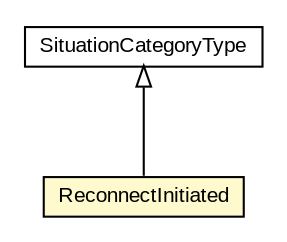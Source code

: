 #!/usr/local/bin/dot
#
# Class diagram 
# Generated by UMLGraph version R5_6-24-gf6e263 (http://www.umlgraph.org/)
#

digraph G {
	edge [fontname="arial",fontsize=10,labelfontname="arial",labelfontsize=10];
	node [fontname="arial",fontsize=10,shape=plaintext];
	nodesep=0.25;
	ranksep=0.5;
	// org.oasis_open.docs.wsdm.muws2_2.SituationCategoryType
	c304255 [label=<<table title="org.oasis_open.docs.wsdm.muws2_2.SituationCategoryType" border="0" cellborder="1" cellspacing="0" cellpadding="2" port="p" href="./SituationCategoryType.html">
		<tr><td><table border="0" cellspacing="0" cellpadding="1">
<tr><td align="center" balign="center"> SituationCategoryType </td></tr>
		</table></td></tr>
		</table>>, URL="./SituationCategoryType.html", fontname="arial", fontcolor="black", fontsize=10.0];
	// org.oasis_open.docs.wsdm.muws2_2.ReconnectInitiated
	c304268 [label=<<table title="org.oasis_open.docs.wsdm.muws2_2.ReconnectInitiated" border="0" cellborder="1" cellspacing="0" cellpadding="2" port="p" bgcolor="lemonChiffon" href="./ReconnectInitiated.html">
		<tr><td><table border="0" cellspacing="0" cellpadding="1">
<tr><td align="center" balign="center"> ReconnectInitiated </td></tr>
		</table></td></tr>
		</table>>, URL="./ReconnectInitiated.html", fontname="arial", fontcolor="black", fontsize=10.0];
	//org.oasis_open.docs.wsdm.muws2_2.ReconnectInitiated extends org.oasis_open.docs.wsdm.muws2_2.SituationCategoryType
	c304255:p -> c304268:p [dir=back,arrowtail=empty];
}

